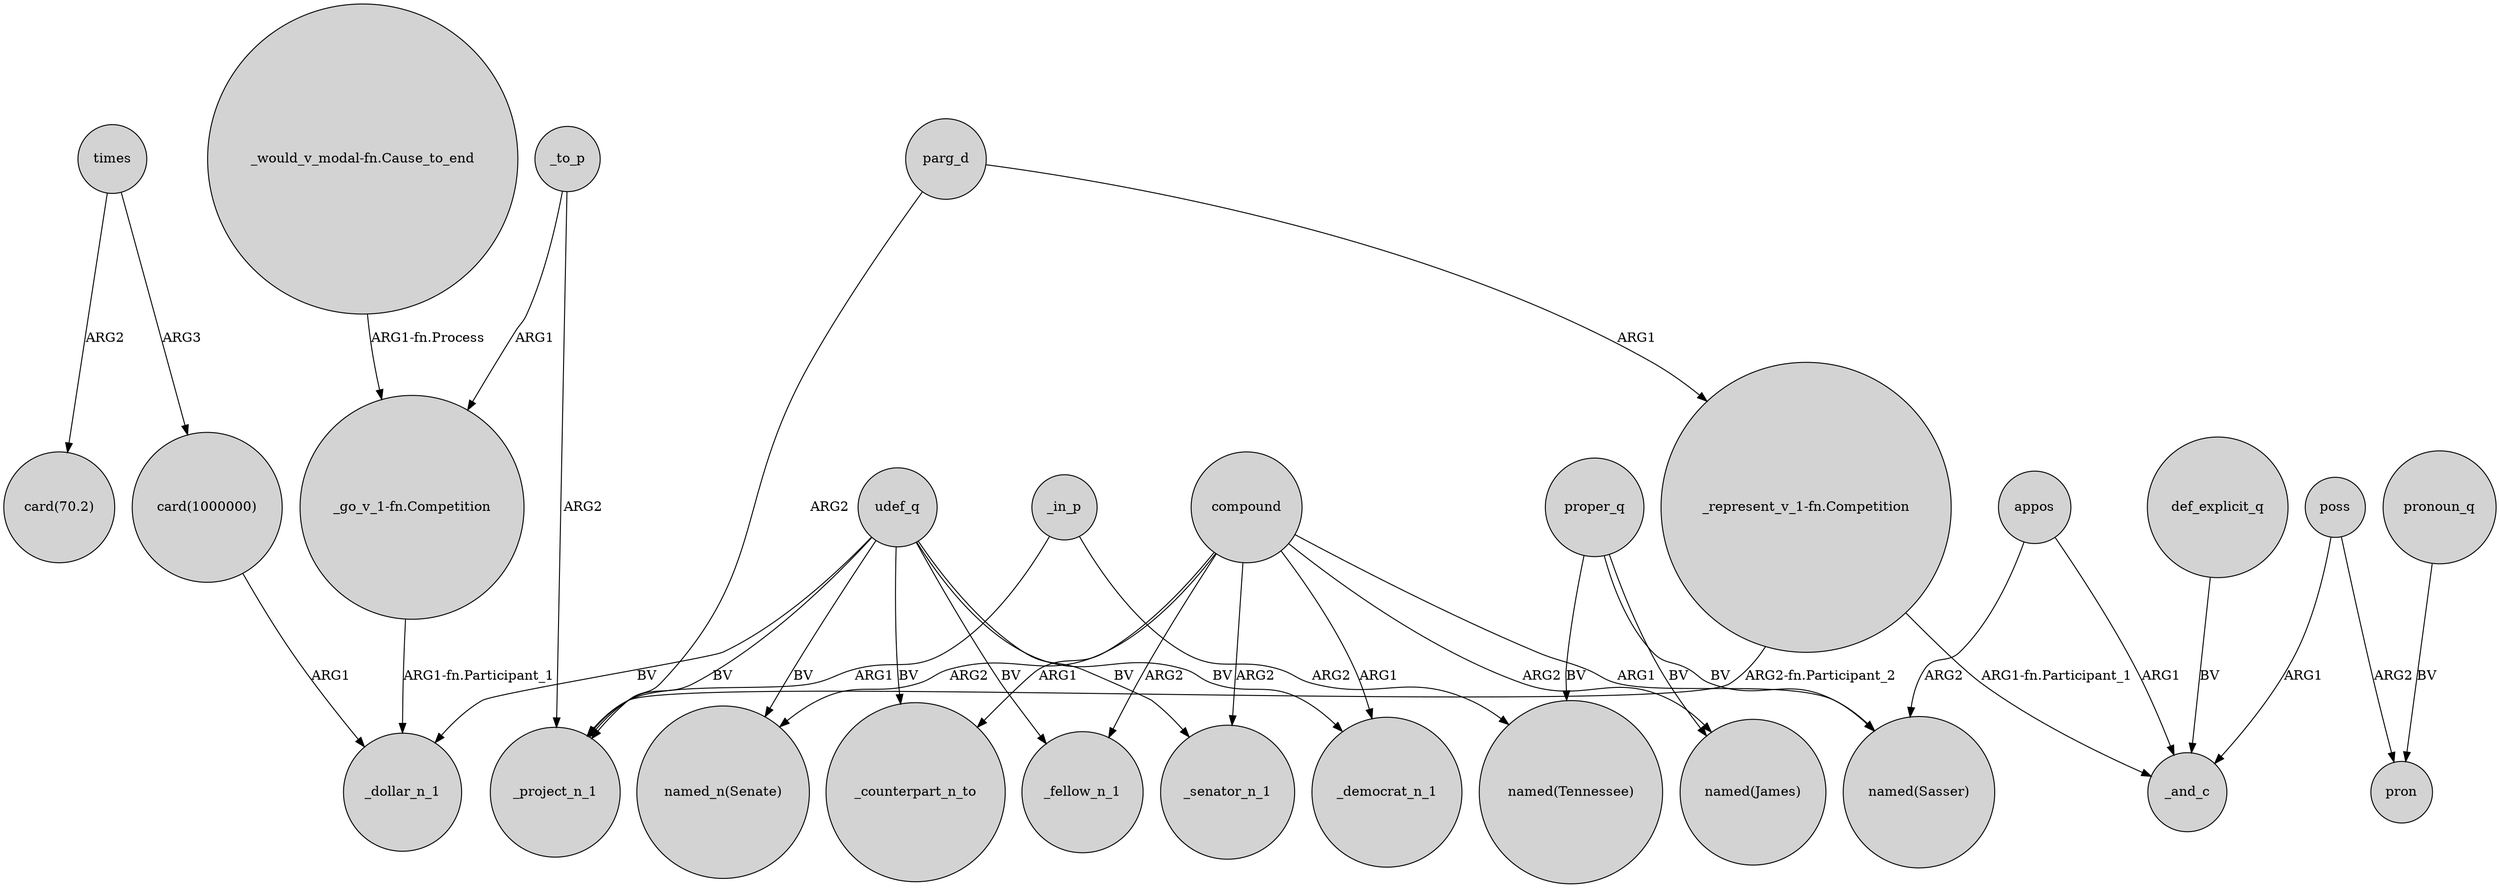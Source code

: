 digraph {
	node [shape=circle style=filled]
	udef_q -> _project_n_1 [label=BV]
	proper_q -> "named(Tennessee)" [label=BV]
	compound -> _counterpart_n_to [label=ARG1]
	proper_q -> "named(James)" [label=BV]
	"_would_v_modal-fn.Cause_to_end" -> "_go_v_1-fn.Competition" [label="ARG1-fn.Process"]
	appos -> "named(Sasser)" [label=ARG2]
	_to_p -> _project_n_1 [label=ARG2]
	_in_p -> _project_n_1 [label=ARG1]
	compound -> _fellow_n_1 [label=ARG2]
	times -> "card(1000000)" [label=ARG3]
	udef_q -> _democrat_n_1 [label=BV]
	appos -> _and_c [label=ARG1]
	udef_q -> _fellow_n_1 [label=BV]
	compound -> "named_n(Senate)" [label=ARG2]
	"_represent_v_1-fn.Competition" -> _and_c [label="ARG1-fn.Participant_1"]
	udef_q -> _senator_n_1 [label=BV]
	compound -> _senator_n_1 [label=ARG2]
	_in_p -> "named(Tennessee)" [label=ARG2]
	def_explicit_q -> _and_c [label=BV]
	pronoun_q -> pron [label=BV]
	"_go_v_1-fn.Competition" -> _dollar_n_1 [label="ARG1-fn.Participant_1"]
	poss -> pron [label=ARG2]
	parg_d -> "_represent_v_1-fn.Competition" [label=ARG1]
	poss -> _and_c [label=ARG1]
	udef_q -> _dollar_n_1 [label=BV]
	"card(1000000)" -> _dollar_n_1 [label=ARG1]
	parg_d -> _project_n_1 [label=ARG2]
	proper_q -> "named(Sasser)" [label=BV]
	_to_p -> "_go_v_1-fn.Competition" [label=ARG1]
	compound -> "named(James)" [label=ARG2]
	times -> "card(70.2)" [label=ARG2]
	compound -> _democrat_n_1 [label=ARG1]
	udef_q -> "named_n(Senate)" [label=BV]
	compound -> "named(Sasser)" [label=ARG1]
	udef_q -> _counterpart_n_to [label=BV]
	"_represent_v_1-fn.Competition" -> _project_n_1 [label="ARG2-fn.Participant_2"]
}
